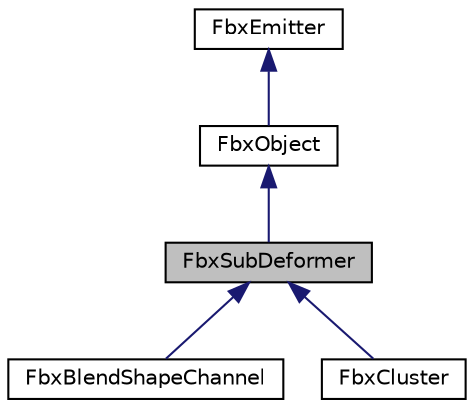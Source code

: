 digraph "FbxSubDeformer"
{
  edge [fontname="Helvetica",fontsize="10",labelfontname="Helvetica",labelfontsize="10"];
  node [fontname="Helvetica",fontsize="10",shape=record];
  Node0 [label="FbxSubDeformer",height=0.2,width=0.4,color="black", fillcolor="grey75", style="filled", fontcolor="black"];
  Node1 -> Node0 [dir="back",color="midnightblue",fontsize="10",style="solid",fontname="Helvetica"];
  Node1 [label="FbxObject",height=0.2,width=0.4,color="black", fillcolor="white", style="filled",URL="$class_fbx_object.html"];
  Node2 -> Node1 [dir="back",color="midnightblue",fontsize="10",style="solid",fontname="Helvetica"];
  Node2 [label="FbxEmitter",height=0.2,width=0.4,color="black", fillcolor="white", style="filled",URL="$class_fbx_emitter.html"];
  Node0 -> Node3 [dir="back",color="midnightblue",fontsize="10",style="solid",fontname="Helvetica"];
  Node3 [label="FbxBlendShapeChannel",height=0.2,width=0.4,color="black", fillcolor="white", style="filled",URL="$class_fbx_blend_shape_channel.html"];
  Node0 -> Node4 [dir="back",color="midnightblue",fontsize="10",style="solid",fontname="Helvetica"];
  Node4 [label="FbxCluster",height=0.2,width=0.4,color="black", fillcolor="white", style="filled",URL="$class_fbx_cluster.html"];
}
